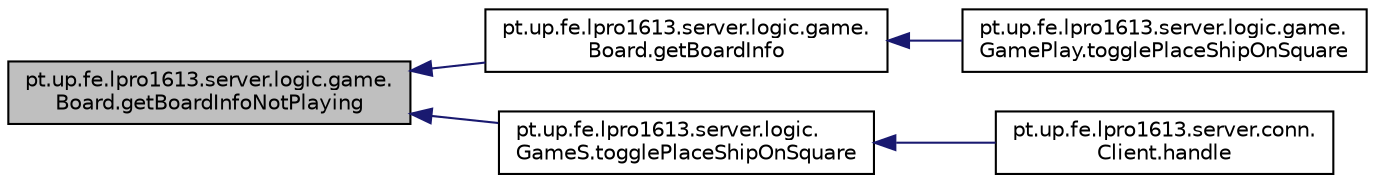 digraph "pt.up.fe.lpro1613.server.logic.game.Board.getBoardInfoNotPlaying"
{
  edge [fontname="Helvetica",fontsize="10",labelfontname="Helvetica",labelfontsize="10"];
  node [fontname="Helvetica",fontsize="10",shape=record];
  rankdir="LR";
  Node14 [label="pt.up.fe.lpro1613.server.logic.game.\lBoard.getBoardInfoNotPlaying",height=0.2,width=0.4,color="black", fillcolor="grey75", style="filled", fontcolor="black"];
  Node14 -> Node15 [dir="back",color="midnightblue",fontsize="10",style="solid"];
  Node15 [label="pt.up.fe.lpro1613.server.logic.game.\lBoard.getBoardInfo",height=0.2,width=0.4,color="black", fillcolor="white", style="filled",URL="$classpt_1_1up_1_1fe_1_1lpro1613_1_1server_1_1logic_1_1game_1_1_board.html#a85a7b77f160e088eae0cb3dc1144c919"];
  Node15 -> Node16 [dir="back",color="midnightblue",fontsize="10",style="solid"];
  Node16 [label="pt.up.fe.lpro1613.server.logic.game.\lGamePlay.togglePlaceShipOnSquare",height=0.2,width=0.4,color="black", fillcolor="white", style="filled",URL="$classpt_1_1up_1_1fe_1_1lpro1613_1_1server_1_1logic_1_1game_1_1_game_play.html#a6fcb90a31171ecfc5a9ed4f41b2396ee"];
  Node14 -> Node17 [dir="back",color="midnightblue",fontsize="10",style="solid"];
  Node17 [label="pt.up.fe.lpro1613.server.logic.\lGameS.togglePlaceShipOnSquare",height=0.2,width=0.4,color="black", fillcolor="white", style="filled",URL="$classpt_1_1up_1_1fe_1_1lpro1613_1_1server_1_1logic_1_1_game_s.html#a23c0059ae1482561f185d2fe06fa4582"];
  Node17 -> Node18 [dir="back",color="midnightblue",fontsize="10",style="solid"];
  Node18 [label="pt.up.fe.lpro1613.server.conn.\lClient.handle",height=0.2,width=0.4,color="black", fillcolor="white", style="filled",URL="$classpt_1_1up_1_1fe_1_1lpro1613_1_1server_1_1conn_1_1_client.html#a81efbd1e6b06189da5c814ac767a4a98"];
}
